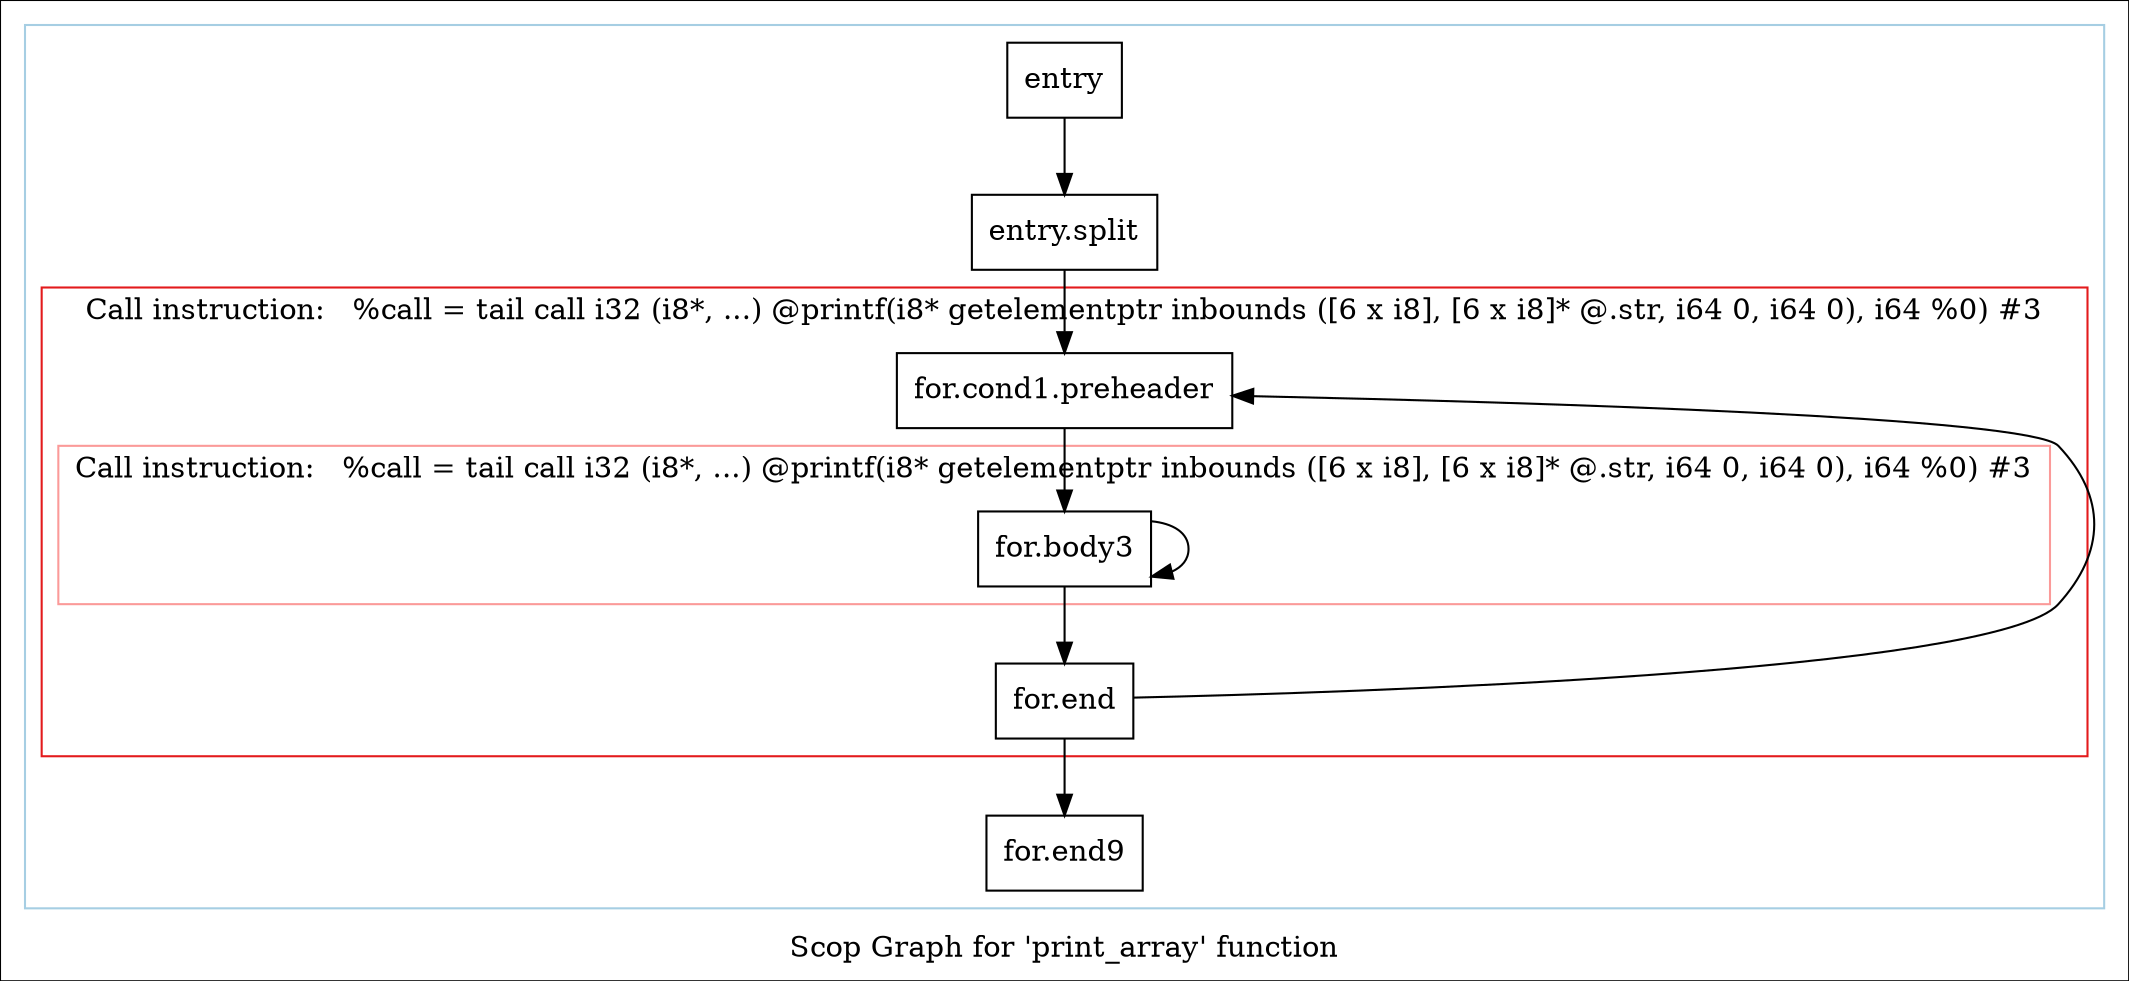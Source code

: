 digraph "Scop Graph for 'print_array' function" {
	label="Scop Graph for 'print_array' function";

	Node0x55f7d90 [shape=record,label="{entry}"];
	Node0x55f7d90 -> Node0x5606110;
	Node0x5606110 [shape=record,label="{entry.split}"];
	Node0x5606110 -> Node0x5607470;
	Node0x5607470 [shape=record,label="{for.cond1.preheader}"];
	Node0x5607470 -> Node0x55e1350;
	Node0x55e1350 [shape=record,label="{for.body3}"];
	Node0x55e1350 -> Node0x55e1350[constraint=false];
	Node0x55e1350 -> Node0x5606080;
	Node0x5606080 [shape=record,label="{for.end}"];
	Node0x5606080 -> Node0x5607470[constraint=false];
	Node0x5606080 -> Node0x56058c0;
	Node0x56058c0 [shape=record,label="{for.end9}"];
	colorscheme = "paired12"
        subgraph cluster_0x5605fd0 {
          label = "";
          style = solid;
          color = 1
          subgraph cluster_0x55e1280 {
            label = "Call instruction:   %call = tail call i32 (i8*, ...) @printf(i8* getelementptr inbounds ([6 x i8], [6 x i8]* @.str, i64 0, i64 0), i64 %0) #3";
            style = solid;
            color = 6
            subgraph cluster_0x55e1200 {
              label = "Call instruction:   %call = tail call i32 (i8*, ...) @printf(i8* getelementptr inbounds ([6 x i8], [6 x i8]* @.str, i64 0, i64 0), i64 %0) #3";
              style = solid;
              color = 5
              Node0x55e1350;
            }
            Node0x5607470;
            Node0x5606080;
          }
          Node0x55f7d90;
          Node0x5606110;
          Node0x56058c0;
        }
}
